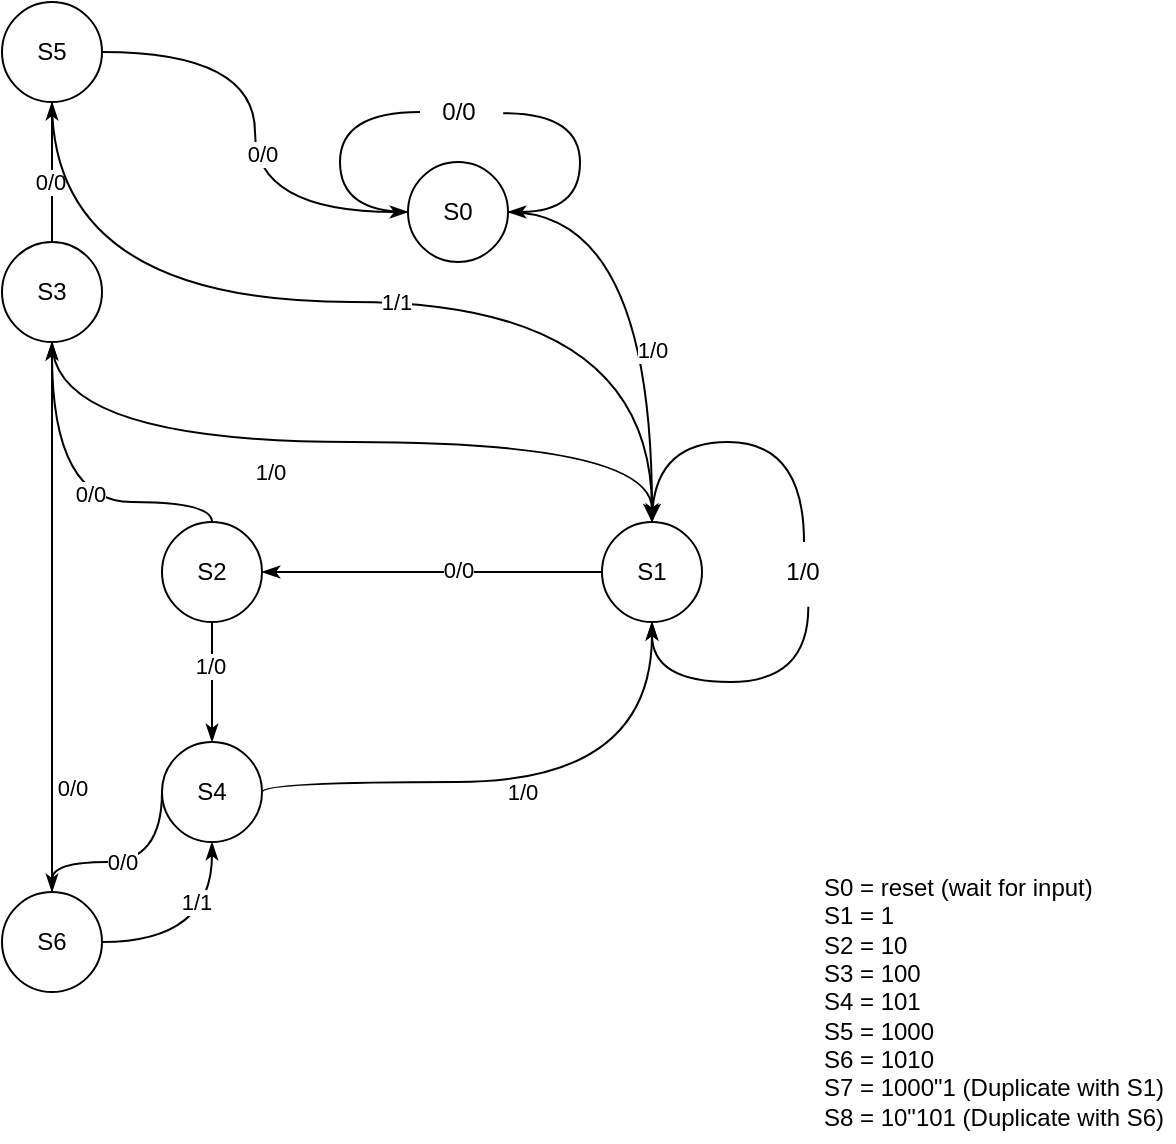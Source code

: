 <mxfile version="20.3.0" type="device"><diagram id="ByqRBl1xHcQ_yIlK5_hC" name="Page-1"><mxGraphModel dx="1671" dy="1041" grid="1" gridSize="10" guides="1" tooltips="1" connect="1" arrows="1" fold="1" page="1" pageScale="1" pageWidth="827" pageHeight="1169" math="0" shadow="0"><root><mxCell id="0"/><mxCell id="1" parent="0"/><mxCell id="YF2FYbLSxBTRFx41Z4il-3" value="&lt;div style=&quot;text-align: left;&quot;&gt;&lt;span style=&quot;background-color: initial;&quot;&gt;S0 = reset (wait for input)&lt;/span&gt;&lt;/div&gt;&lt;div style=&quot;text-align: left;&quot;&gt;&lt;span style=&quot;background-color: initial;&quot;&gt;S1 = 1&lt;/span&gt;&lt;/div&gt;&lt;div style=&quot;text-align: left;&quot;&gt;&lt;span style=&quot;background-color: initial;&quot;&gt;S2 = 10&lt;/span&gt;&lt;/div&gt;&lt;div style=&quot;text-align: left;&quot;&gt;&lt;span style=&quot;background-color: initial;&quot;&gt;S3 = 100&lt;/span&gt;&lt;/div&gt;&lt;div style=&quot;text-align: left;&quot;&gt;&lt;span style=&quot;background-color: initial;&quot;&gt;S4 = 101&lt;/span&gt;&lt;/div&gt;&lt;div style=&quot;text-align: left;&quot;&gt;&lt;span style=&quot;background-color: initial;&quot;&gt;S5 = 1000&lt;/span&gt;&lt;/div&gt;&lt;div style=&quot;text-align: left;&quot;&gt;S6 = 1010&lt;/div&gt;&lt;div style=&quot;text-align: left;&quot;&gt;S7 = 1000&quot;1 (Duplicate with S1)&lt;/div&gt;&lt;div style=&quot;text-align: left;&quot;&gt;S8 = 10&quot;101 (Duplicate with S6)&lt;/div&gt;" style="text;html=1;strokeColor=none;fillColor=none;align=center;verticalAlign=middle;whiteSpace=wrap;rounded=0;" parent="1" vertex="1"><mxGeometry x="576" y="570" width="180" height="140" as="geometry"/></mxCell><mxCell id="YF2FYbLSxBTRFx41Z4il-143" style="edgeStyle=orthogonalEdgeStyle;curved=1;rounded=0;orthogonalLoop=1;jettySize=auto;html=1;endArrow=none;endFill=0;entryX=0.025;entryY=0.5;entryDx=0;entryDy=0;entryPerimeter=0;exitX=0;exitY=0.5;exitDx=0;exitDy=0;" parent="1" source="YF2FYbLSxBTRFx41Z4il-140" target="YF2FYbLSxBTRFx41Z4il-142" edge="1"><mxGeometry relative="1" as="geometry"><mxPoint x="299" y="190" as="targetPoint"/><Array as="points"><mxPoint x="339" y="245"/><mxPoint x="339" y="195"/></Array></mxGeometry></mxCell><mxCell id="YF2FYbLSxBTRFx41Z4il-146" style="edgeStyle=orthogonalEdgeStyle;curved=1;rounded=0;orthogonalLoop=1;jettySize=auto;html=1;endArrow=classic;endFill=1;" parent="1" source="YF2FYbLSxBTRFx41Z4il-140" target="YF2FYbLSxBTRFx41Z4il-147" edge="1"><mxGeometry relative="1" as="geometry"><mxPoint x="399" y="390" as="targetPoint"/></mxGeometry></mxCell><mxCell id="YF2FYbLSxBTRFx41Z4il-148" value="1/0" style="edgeLabel;html=1;align=center;verticalAlign=middle;resizable=0;points=[];" parent="YF2FYbLSxBTRFx41Z4il-146" vertex="1" connectable="0"><mxGeometry x="0.36" y="1" relative="1" as="geometry"><mxPoint x="-1" y="-14" as="offset"/></mxGeometry></mxCell><mxCell id="YF2FYbLSxBTRFx41Z4il-140" value="S0" style="ellipse;whiteSpace=wrap;html=1;aspect=fixed;" parent="1" vertex="1"><mxGeometry x="373" y="220" width="50" height="50" as="geometry"/></mxCell><mxCell id="YF2FYbLSxBTRFx41Z4il-145" style="edgeStyle=orthogonalEdgeStyle;curved=1;rounded=0;orthogonalLoop=1;jettySize=auto;html=1;endArrow=classicThin;endFill=1;entryX=1;entryY=0.5;entryDx=0;entryDy=0;exitX=1.065;exitY=0.52;exitDx=0;exitDy=0;exitPerimeter=0;" parent="1" source="YF2FYbLSxBTRFx41Z4il-142" target="YF2FYbLSxBTRFx41Z4il-140" edge="1"><mxGeometry relative="1" as="geometry"><mxPoint x="439" y="240" as="targetPoint"/><mxPoint x="439" y="180" as="sourcePoint"/><Array as="points"><mxPoint x="459" y="196"/><mxPoint x="459" y="245"/></Array></mxGeometry></mxCell><mxCell id="YF2FYbLSxBTRFx41Z4il-142" value="0/0" style="text;html=1;align=center;verticalAlign=middle;resizable=0;points=[];autosize=1;strokeColor=none;fillColor=none;" parent="1" vertex="1"><mxGeometry x="378" y="180" width="40" height="30" as="geometry"/></mxCell><mxCell id="YF2FYbLSxBTRFx41Z4il-159" style="edgeStyle=orthogonalEdgeStyle;curved=1;rounded=0;orthogonalLoop=1;jettySize=auto;html=1;entryX=0.525;entryY=0;entryDx=0;entryDy=0;entryPerimeter=0;endArrow=none;endFill=0;exitX=0.5;exitY=0;exitDx=0;exitDy=0;" parent="1" source="YF2FYbLSxBTRFx41Z4il-147" target="YF2FYbLSxBTRFx41Z4il-151" edge="1"><mxGeometry relative="1" as="geometry"><mxPoint x="575.0" y="385.034" as="sourcePoint"/><Array as="points"><mxPoint x="495" y="360"/><mxPoint x="571" y="360"/></Array></mxGeometry></mxCell><mxCell id="YF2FYbLSxBTRFx41Z4il-162" style="edgeStyle=orthogonalEdgeStyle;curved=1;rounded=0;orthogonalLoop=1;jettySize=auto;html=1;endArrow=classicThin;endFill=1;" parent="1" source="YF2FYbLSxBTRFx41Z4il-147" target="YF2FYbLSxBTRFx41Z4il-163" edge="1"><mxGeometry relative="1" as="geometry"><mxPoint x="260" y="390" as="targetPoint"/></mxGeometry></mxCell><mxCell id="YF2FYbLSxBTRFx41Z4il-164" value="0/0" style="edgeLabel;html=1;align=center;verticalAlign=middle;resizable=0;points=[];" parent="YF2FYbLSxBTRFx41Z4il-162" vertex="1" connectable="0"><mxGeometry x="-0.151" y="-1" relative="1" as="geometry"><mxPoint as="offset"/></mxGeometry></mxCell><mxCell id="YF2FYbLSxBTRFx41Z4il-147" value="S1" style="ellipse;whiteSpace=wrap;html=1;aspect=fixed;align=center;" parent="1" vertex="1"><mxGeometry x="470" y="400" width="50" height="50" as="geometry"/></mxCell><mxCell id="YF2FYbLSxBTRFx41Z4il-210" value="" style="edgeStyle=orthogonalEdgeStyle;curved=1;rounded=0;orthogonalLoop=1;jettySize=auto;html=1;endArrow=classicThin;endFill=1;entryX=0.5;entryY=1;entryDx=0;entryDy=0;exitX=0.579;exitY=1.08;exitDx=0;exitDy=0;exitPerimeter=0;" parent="1" source="YF2FYbLSxBTRFx41Z4il-151" target="YF2FYbLSxBTRFx41Z4il-147" edge="1"><mxGeometry relative="1" as="geometry"><mxPoint x="640" y="470" as="sourcePoint"/><mxPoint x="550" y="410" as="targetPoint"/><Array as="points"><mxPoint x="573" y="480"/><mxPoint x="495" y="480"/></Array></mxGeometry></mxCell><mxCell id="YF2FYbLSxBTRFx41Z4il-151" value="1/0" style="text;html=1;align=center;verticalAlign=middle;resizable=0;points=[];autosize=1;strokeColor=none;fillColor=none;" parent="1" vertex="1"><mxGeometry x="550" y="410" width="40" height="30" as="geometry"/></mxCell><mxCell id="YF2FYbLSxBTRFx41Z4il-184" style="edgeStyle=orthogonalEdgeStyle;curved=1;rounded=0;orthogonalLoop=1;jettySize=auto;html=1;entryX=0.5;entryY=1;entryDx=0;entryDy=0;endArrow=classicThin;endFill=1;" parent="1" source="YF2FYbLSxBTRFx41Z4il-163" target="YF2FYbLSxBTRFx41Z4il-166" edge="1"><mxGeometry relative="1" as="geometry"><Array as="points"><mxPoint x="275" y="390"/><mxPoint x="195" y="390"/></Array></mxGeometry></mxCell><mxCell id="YF2FYbLSxBTRFx41Z4il-185" value="0/0" style="edgeLabel;html=1;align=center;verticalAlign=middle;resizable=0;points=[];" parent="YF2FYbLSxBTRFx41Z4il-184" vertex="1" connectable="0"><mxGeometry x="0.199" y="-8" relative="1" as="geometry"><mxPoint x="11" y="8" as="offset"/></mxGeometry></mxCell><mxCell id="YF2FYbLSxBTRFx41Z4il-188" style="edgeStyle=orthogonalEdgeStyle;curved=1;rounded=0;orthogonalLoop=1;jettySize=auto;html=1;endArrow=classicThin;endFill=1;entryX=0.5;entryY=0;entryDx=0;entryDy=0;" parent="1" source="YF2FYbLSxBTRFx41Z4il-163" target="YF2FYbLSxBTRFx41Z4il-189" edge="1"><mxGeometry relative="1" as="geometry"><mxPoint x="275" y="490" as="targetPoint"/></mxGeometry></mxCell><mxCell id="YF2FYbLSxBTRFx41Z4il-197" value="1/0" style="edgeLabel;html=1;align=center;verticalAlign=middle;resizable=0;points=[];" parent="YF2FYbLSxBTRFx41Z4il-188" vertex="1" connectable="0"><mxGeometry x="-0.26" y="-1" relative="1" as="geometry"><mxPoint as="offset"/></mxGeometry></mxCell><mxCell id="YF2FYbLSxBTRFx41Z4il-163" value="S2" style="ellipse;whiteSpace=wrap;html=1;aspect=fixed;align=center;" parent="1" vertex="1"><mxGeometry x="250" y="400" width="50" height="50" as="geometry"/></mxCell><mxCell id="YF2FYbLSxBTRFx41Z4il-168" style="edgeStyle=orthogonalEdgeStyle;curved=1;rounded=0;orthogonalLoop=1;jettySize=auto;html=1;entryX=0.5;entryY=0;entryDx=0;entryDy=0;endArrow=classicThin;endFill=1;" parent="1" source="YF2FYbLSxBTRFx41Z4il-166" target="YF2FYbLSxBTRFx41Z4il-147" edge="1"><mxGeometry relative="1" as="geometry"><Array as="points"><mxPoint x="195" y="360"/><mxPoint x="495" y="360"/></Array></mxGeometry></mxCell><mxCell id="YF2FYbLSxBTRFx41Z4il-169" value="1/0" style="edgeLabel;html=1;align=center;verticalAlign=middle;resizable=0;points=[];" parent="YF2FYbLSxBTRFx41Z4il-168" vertex="1" connectable="0"><mxGeometry x="-0.16" y="-16" relative="1" as="geometry"><mxPoint x="-5" y="-1" as="offset"/></mxGeometry></mxCell><mxCell id="YF2FYbLSxBTRFx41Z4il-186" style="edgeStyle=orthogonalEdgeStyle;curved=1;rounded=0;orthogonalLoop=1;jettySize=auto;html=1;entryX=0.5;entryY=1;entryDx=0;entryDy=0;endArrow=classicThin;endFill=1;" parent="1" source="YF2FYbLSxBTRFx41Z4il-166" target="YF2FYbLSxBTRFx41Z4il-171" edge="1"><mxGeometry relative="1" as="geometry"/></mxCell><mxCell id="YF2FYbLSxBTRFx41Z4il-187" value="0/0" style="edgeLabel;html=1;align=center;verticalAlign=middle;resizable=0;points=[];" parent="YF2FYbLSxBTRFx41Z4il-186" vertex="1" connectable="0"><mxGeometry x="-0.126" y="1" relative="1" as="geometry"><mxPoint as="offset"/></mxGeometry></mxCell><mxCell id="YF2FYbLSxBTRFx41Z4il-166" value="S3" style="ellipse;whiteSpace=wrap;html=1;aspect=fixed;align=center;" parent="1" vertex="1"><mxGeometry x="170" y="260" width="50" height="50" as="geometry"/></mxCell><mxCell id="YF2FYbLSxBTRFx41Z4il-173" style="edgeStyle=orthogonalEdgeStyle;curved=1;rounded=0;orthogonalLoop=1;jettySize=auto;html=1;entryX=0;entryY=0.5;entryDx=0;entryDy=0;endArrow=classicThin;endFill=1;" parent="1" source="YF2FYbLSxBTRFx41Z4il-171" target="YF2FYbLSxBTRFx41Z4il-140" edge="1"><mxGeometry relative="1" as="geometry"/></mxCell><mxCell id="YF2FYbLSxBTRFx41Z4il-174" value="0/0" style="edgeLabel;html=1;align=center;verticalAlign=middle;resizable=0;points=[];" parent="YF2FYbLSxBTRFx41Z4il-173" vertex="1" connectable="0"><mxGeometry x="0.092" y="3" relative="1" as="geometry"><mxPoint as="offset"/></mxGeometry></mxCell><mxCell id="YF2FYbLSxBTRFx41Z4il-211" style="edgeStyle=orthogonalEdgeStyle;curved=1;rounded=0;orthogonalLoop=1;jettySize=auto;html=1;entryX=0.5;entryY=0;entryDx=0;entryDy=0;endArrow=classicThin;endFill=1;" parent="1" source="YF2FYbLSxBTRFx41Z4il-171" target="YF2FYbLSxBTRFx41Z4il-147" edge="1"><mxGeometry relative="1" as="geometry"><Array as="points"><mxPoint x="195" y="290"/><mxPoint x="495" y="290"/></Array></mxGeometry></mxCell><mxCell id="YF2FYbLSxBTRFx41Z4il-212" value="1/1" style="edgeLabel;html=1;align=center;verticalAlign=middle;resizable=0;points=[];" parent="YF2FYbLSxBTRFx41Z4il-211" vertex="1" connectable="0"><mxGeometry x="0.066" relative="1" as="geometry"><mxPoint as="offset"/></mxGeometry></mxCell><mxCell id="YF2FYbLSxBTRFx41Z4il-171" value="S5" style="ellipse;whiteSpace=wrap;html=1;aspect=fixed;align=center;" parent="1" vertex="1"><mxGeometry x="170" y="140" width="50" height="50" as="geometry"/></mxCell><mxCell id="YF2FYbLSxBTRFx41Z4il-190" style="edgeStyle=orthogonalEdgeStyle;curved=1;rounded=0;orthogonalLoop=1;jettySize=auto;html=1;endArrow=classicThin;endFill=1;exitX=0;exitY=0.5;exitDx=0;exitDy=0;" parent="1" source="YF2FYbLSxBTRFx41Z4il-189" target="YF2FYbLSxBTRFx41Z4il-191" edge="1"><mxGeometry relative="1" as="geometry"><mxPoint x="275" y="580" as="targetPoint"/><Array as="points"><mxPoint x="250" y="570"/><mxPoint x="195" y="570"/></Array></mxGeometry></mxCell><mxCell id="YF2FYbLSxBTRFx41Z4il-193" value="0/0" style="edgeLabel;html=1;align=center;verticalAlign=middle;resizable=0;points=[];" parent="YF2FYbLSxBTRFx41Z4il-190" vertex="1" connectable="0"><mxGeometry x="-0.152" relative="1" as="geometry"><mxPoint x="-11" as="offset"/></mxGeometry></mxCell><mxCell id="YF2FYbLSxBTRFx41Z4il-194" style="edgeStyle=orthogonalEdgeStyle;curved=1;rounded=0;orthogonalLoop=1;jettySize=auto;html=1;entryX=0.5;entryY=1;entryDx=0;entryDy=0;endArrow=classicThin;endFill=1;exitX=1;exitY=0.5;exitDx=0;exitDy=0;" parent="1" source="YF2FYbLSxBTRFx41Z4il-189" target="YF2FYbLSxBTRFx41Z4il-147" edge="1"><mxGeometry relative="1" as="geometry"><Array as="points"><mxPoint x="300" y="530"/><mxPoint x="495" y="530"/></Array></mxGeometry></mxCell><mxCell id="YF2FYbLSxBTRFx41Z4il-195" value="1/0" style="edgeLabel;html=1;align=center;verticalAlign=middle;resizable=0;points=[];" parent="YF2FYbLSxBTRFx41Z4il-194" vertex="1" connectable="0"><mxGeometry x="-0.276" y="7" relative="1" as="geometry"><mxPoint x="33" y="12" as="offset"/></mxGeometry></mxCell><mxCell id="YF2FYbLSxBTRFx41Z4il-189" value="S4" style="ellipse;whiteSpace=wrap;html=1;aspect=fixed;align=center;" parent="1" vertex="1"><mxGeometry x="250" y="510" width="50" height="50" as="geometry"/></mxCell><mxCell id="YF2FYbLSxBTRFx41Z4il-198" style="edgeStyle=orthogonalEdgeStyle;curved=1;rounded=0;orthogonalLoop=1;jettySize=auto;html=1;entryX=0.5;entryY=1;entryDx=0;entryDy=0;endArrow=classicThin;endFill=1;" parent="1" source="YF2FYbLSxBTRFx41Z4il-191" target="YF2FYbLSxBTRFx41Z4il-166" edge="1"><mxGeometry relative="1" as="geometry"><Array as="points"><mxPoint x="195" y="460"/><mxPoint x="195" y="460"/></Array></mxGeometry></mxCell><mxCell id="YF2FYbLSxBTRFx41Z4il-199" value="0/0" style="edgeLabel;html=1;align=center;verticalAlign=middle;resizable=0;points=[];" parent="YF2FYbLSxBTRFx41Z4il-198" vertex="1" connectable="0"><mxGeometry x="0.229" y="-3" relative="1" as="geometry"><mxPoint x="7" y="117" as="offset"/></mxGeometry></mxCell><mxCell id="YF2FYbLSxBTRFx41Z4il-213" style="edgeStyle=orthogonalEdgeStyle;curved=1;rounded=0;orthogonalLoop=1;jettySize=auto;html=1;entryX=0.5;entryY=1;entryDx=0;entryDy=0;endArrow=classicThin;endFill=1;" parent="1" source="YF2FYbLSxBTRFx41Z4il-191" target="YF2FYbLSxBTRFx41Z4il-189" edge="1"><mxGeometry relative="1" as="geometry"/></mxCell><mxCell id="YF2FYbLSxBTRFx41Z4il-214" value="1/1" style="edgeLabel;html=1;align=center;verticalAlign=middle;resizable=0;points=[];" parent="YF2FYbLSxBTRFx41Z4il-213" vertex="1" connectable="0"><mxGeometry x="0.442" y="8" relative="1" as="geometry"><mxPoint as="offset"/></mxGeometry></mxCell><mxCell id="YF2FYbLSxBTRFx41Z4il-191" value="S6" style="ellipse;whiteSpace=wrap;html=1;aspect=fixed;align=center;" parent="1" vertex="1"><mxGeometry x="170" y="585" width="50" height="50" as="geometry"/></mxCell></root></mxGraphModel></diagram></mxfile>